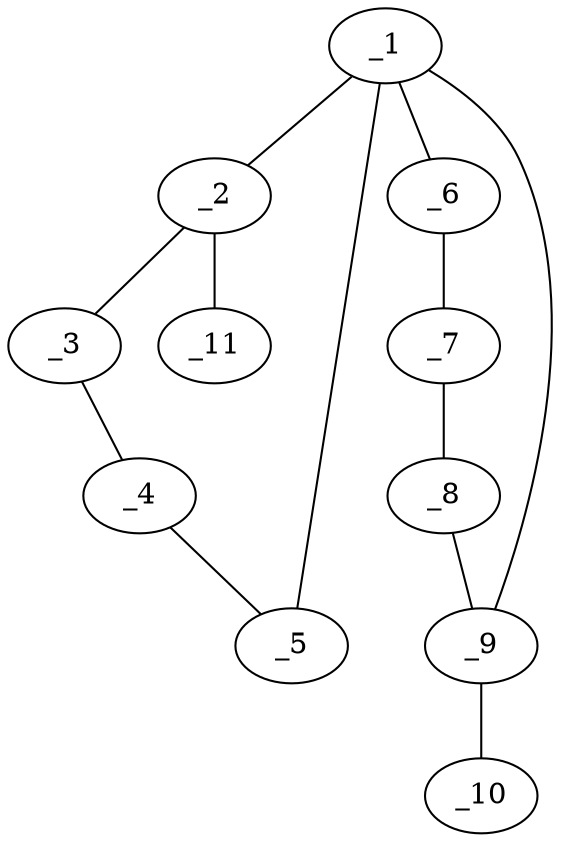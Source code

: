 graph molid633879 {
	_1	 [charge=0,
		chem=1,
		symbol="C  ",
		x="3.7601",
		y=0];
	_2	 [charge=0,
		chem=1,
		symbol="C  ",
		x="4.5691",
		y="-0.5878"];
	_1 -- _2	 [valence=1];
	_5	 [charge=0,
		chem=1,
		symbol="C  ",
		x="2.9511",
		y="-0.5878"];
	_1 -- _5	 [valence=1];
	_6	 [charge=0,
		chem=1,
		symbol="C  ",
		x="4.5691",
		y="0.5878"];
	_1 -- _6	 [valence=1];
	_9	 [charge=0,
		chem=1,
		symbol="C  ",
		x="2.9511",
		y="0.5878"];
	_1 -- _9	 [valence=1];
	_3	 [charge=0,
		chem=1,
		symbol="C  ",
		x="4.2601",
		y="-1.5388"];
	_2 -- _3	 [valence=1];
	_11	 [charge=0,
		chem=2,
		symbol="O  ",
		x="5.5201",
		y="-0.2788"];
	_2 -- _11	 [valence=2];
	_4	 [charge=0,
		chem=1,
		symbol="C  ",
		x="3.2601",
		y="-1.5388"];
	_3 -- _4	 [valence=1];
	_4 -- _5	 [valence=1];
	_7	 [charge=0,
		chem=1,
		symbol="C  ",
		x="4.2601",
		y="1.5388"];
	_6 -- _7	 [valence=1];
	_8	 [charge=0,
		chem=2,
		symbol="O  ",
		x="3.2601",
		y="1.5388"];
	_7 -- _8	 [valence=1];
	_8 -- _9	 [valence=1];
	_10	 [charge=0,
		chem=2,
		symbol="O  ",
		x=2,
		y="0.2788"];
	_9 -- _10	 [valence=2];
}
